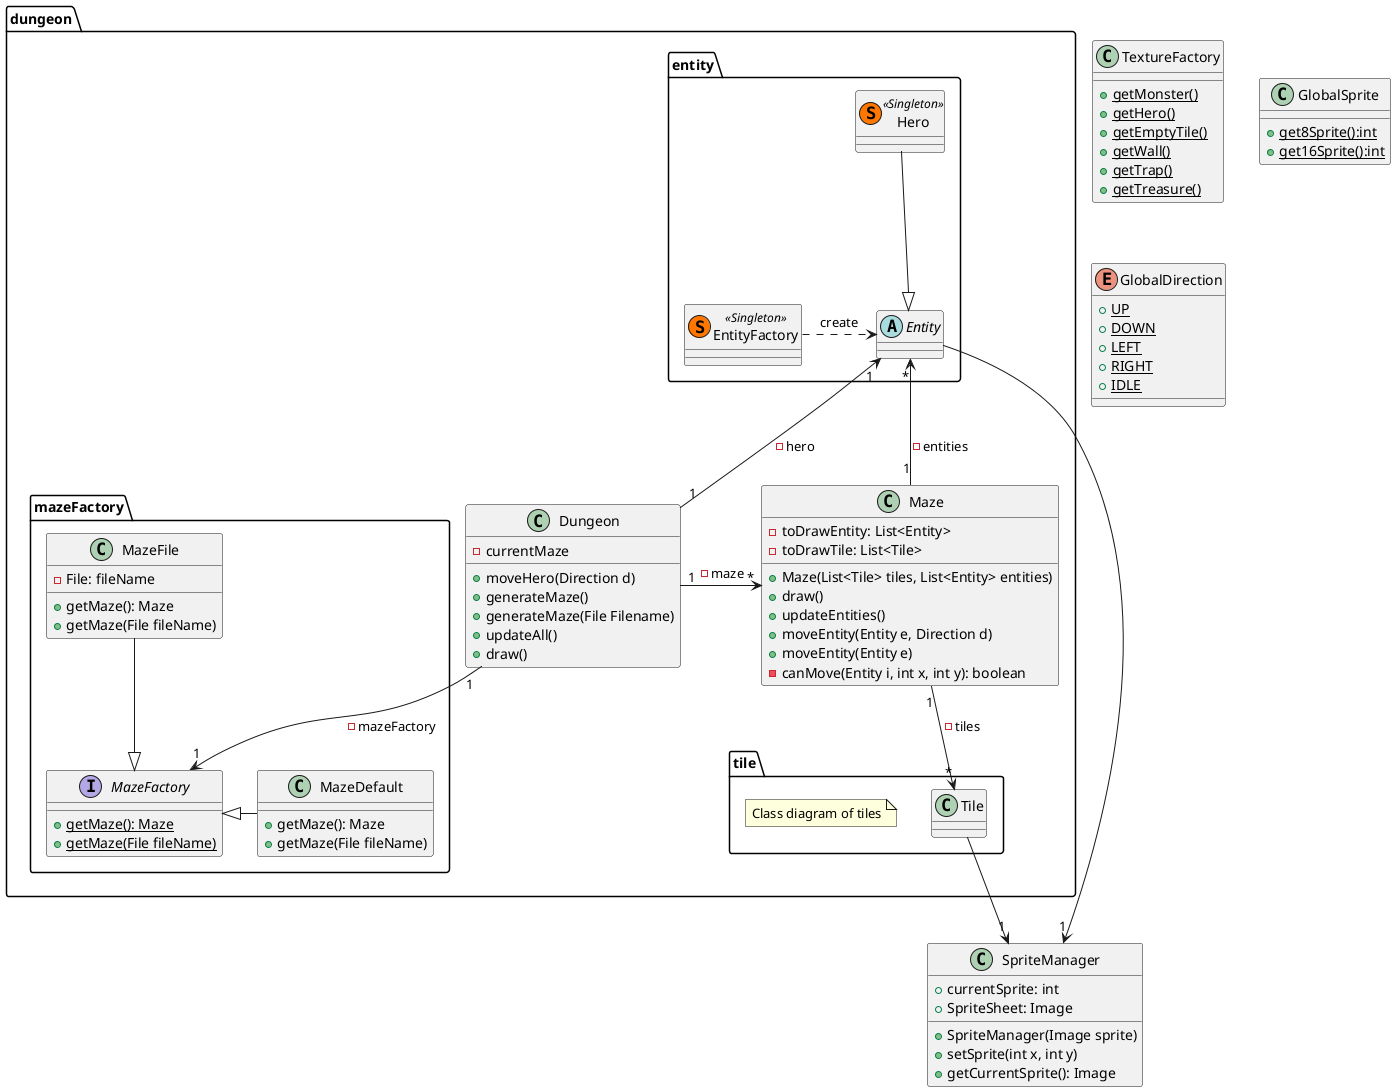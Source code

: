 @startuml

package dungeon{

    class Dungeon{
        - currentMaze
        + moveHero(Direction d)
        + generateMaze()
        + generateMaze(File Filename)
        + updateAll()
        + draw()
    }

    class Maze{
        - toDrawEntity: List<Entity>
        - toDrawTile: List<Tile>
        + Maze(List<Tile> tiles, List<Entity> entities)
        + draw()
        + updateEntities()
        + moveEntity(Entity e, Direction d)
        + moveEntity(Entity e)
        - canMove(Entity i, int x, int y): boolean
    }

    package tile{

        class Tile{

        }

        note "Class diagram of tiles" as N1

    }

    package entity{

        abstract Entity{

        }

        class Hero << (S,#FF7700) Singleton >>{

        }

        class EntityFactory << (S,#FF7700) Singleton >>{

        }

    }

    package mazeFactory{

        interface MazeFactory{
            + {static}getMaze(): Maze
            + {static}getMaze(File fileName)
        }

        class MazeFile{
            - File: fileName
            + getMaze(): Maze
            + getMaze(File fileName)
        }

        class MazeDefault{
            + getMaze(): Maze
            + getMaze(File fileName)
        }

    }

}

class TextureFactory{
    + {static}getMonster()
    + {static}getHero()
    + {static}getEmptyTile()
    + {static}getWall()
    + {static}getTrap()
    + {static}getTreasure()
}

class SpriteManager{
    + currentSprite: int
    + SpriteSheet: Image
    + SpriteManager(Image sprite)
    + setSprite(int x, int y)
    + getCurrentSprite(): Image
}

class GlobalSprite{
    + {static} get8Sprite():int
    + {static} get16Sprite():int
}

enum GlobalDirection{
    + {static} UP
    + {static} DOWN
    + {static} LEFT
    + {static} RIGHT
    + {static} IDLE
}

MazeDefault -left-|> MazeFactory
Dungeon "1" -left-> "*" Maze: -maze
Dungeon "1" --> "1" MazeFactory: -mazeFactory
Maze "1" --> "*" Tile: -tiles
Maze "1" -up-> "*" Entity: -entities

EntityFactory .right.> Entity : create

Hero --|> Entity
Dungeon "1" --> "1" Entity : -hero

MazeFile --|> MazeFactory

Tile --> "1" SpriteManager
Entity -right-> "1" SpriteManager

@enduml